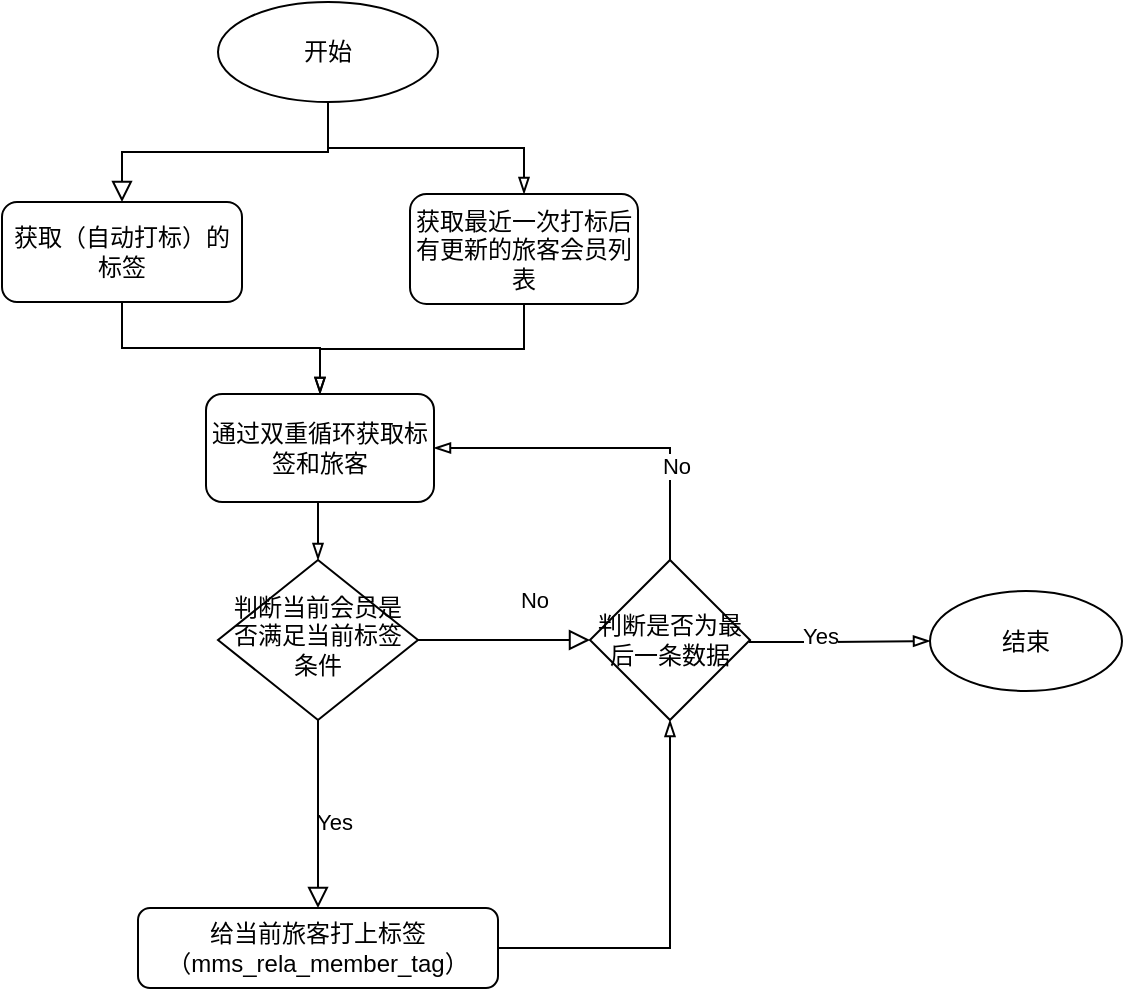 <mxfile version="20.2.3" type="github">
  <diagram id="C5RBs43oDa-KdzZeNtuy" name="Page-1">
    <mxGraphModel dx="1199" dy="563" grid="1" gridSize="10" guides="1" tooltips="1" connect="1" arrows="0" fold="1" page="1" pageScale="1" pageWidth="827" pageHeight="1169" math="0" shadow="0">
      <root>
        <mxCell id="WIyWlLk6GJQsqaUBKTNV-0" />
        <mxCell id="WIyWlLk6GJQsqaUBKTNV-1" parent="WIyWlLk6GJQsqaUBKTNV-0" />
        <mxCell id="VjKLm-RXF8eHCHOujyoP-23" style="edgeStyle=orthogonalEdgeStyle;rounded=0;orthogonalLoop=1;jettySize=auto;html=1;exitX=0.5;exitY=1;exitDx=0;exitDy=0;entryX=0.5;entryY=0;entryDx=0;entryDy=0;endArrow=blockThin;endFill=0;strokeColor=default;strokeWidth=1;" edge="1" parent="WIyWlLk6GJQsqaUBKTNV-1" source="WIyWlLk6GJQsqaUBKTNV-3" target="VjKLm-RXF8eHCHOujyoP-15">
          <mxGeometry relative="1" as="geometry" />
        </mxCell>
        <mxCell id="WIyWlLk6GJQsqaUBKTNV-3" value="获取（自动打标）的标签" style="rounded=1;whiteSpace=wrap;html=1;fontSize=12;glass=0;strokeWidth=1;shadow=0;" parent="WIyWlLk6GJQsqaUBKTNV-1" vertex="1">
          <mxGeometry x="56" y="110" width="120" height="50" as="geometry" />
        </mxCell>
        <mxCell id="WIyWlLk6GJQsqaUBKTNV-5" value="Yes" style="edgeStyle=orthogonalEdgeStyle;rounded=0;html=1;jettySize=auto;orthogonalLoop=1;fontSize=11;endArrow=block;endFill=0;endSize=8;strokeWidth=1;shadow=0;labelBackgroundColor=none;exitX=0.5;exitY=1;exitDx=0;exitDy=0;" parent="WIyWlLk6GJQsqaUBKTNV-1" source="VjKLm-RXF8eHCHOujyoP-13" target="WIyWlLk6GJQsqaUBKTNV-7" edge="1">
          <mxGeometry x="0.085" y="8" relative="1" as="geometry">
            <mxPoint as="offset" />
            <mxPoint x="262" y="329" as="sourcePoint" />
          </mxGeometry>
        </mxCell>
        <mxCell id="VjKLm-RXF8eHCHOujyoP-32" style="edgeStyle=orthogonalEdgeStyle;rounded=0;orthogonalLoop=1;jettySize=auto;html=1;exitX=1;exitY=0.5;exitDx=0;exitDy=0;endArrow=blockThin;endFill=0;strokeColor=default;strokeWidth=1;" edge="1" parent="WIyWlLk6GJQsqaUBKTNV-1" source="WIyWlLk6GJQsqaUBKTNV-7" target="VjKLm-RXF8eHCHOujyoP-29">
          <mxGeometry relative="1" as="geometry">
            <mxPoint x="390" y="370" as="targetPoint" />
          </mxGeometry>
        </mxCell>
        <mxCell id="WIyWlLk6GJQsqaUBKTNV-7" value="给当前旅客打上标签（mms_rela_member_tag&lt;span style=&quot;color: rgba(0, 0, 0, 0); font-family: monospace; font-size: 0px; text-align: start;&quot;&gt;%3CmxGraphModel%3E%3Croot%3E%3CmxCell%20id%3D%220%22%2F%3E%3CmxCell%20id%3D%221%22%20parent%3D%220%22%2F%3E%3CmxCell%20id%3D%222%22%20value%3D%22Bulb%26lt%3Bbr%26gt%3Bburned%20out%3F%22%20style%3D%22rhombus%3BwhiteSpace%3Dwrap%3Bhtml%3D1%3Bshadow%3D0%3BfontFamily%3DHelvetica%3BfontSize%3D12%3Balign%3Dcenter%3BstrokeWidth%3D1%3Bspacing%3D6%3BspacingTop%3D-4%3B%22%20vertex%3D%221%22%20parent%3D%221%22%3E%3CmxGeometry%20x%3D%22172%22%20y%3D%22420%22%20width%3D%22100%22%20height%3D%2280%22%20as%3D%22geometry%22%2F%3E%3C%2FmxCell%3E%3C%2Froot%3E%3C%2FmxGraphModel&lt;/span&gt;）" style="rounded=1;whiteSpace=wrap;html=1;fontSize=12;glass=0;strokeWidth=1;shadow=0;" parent="WIyWlLk6GJQsqaUBKTNV-1" vertex="1">
          <mxGeometry x="124" y="463" width="180" height="40" as="geometry" />
        </mxCell>
        <mxCell id="WIyWlLk6GJQsqaUBKTNV-8" value="No" style="rounded=0;html=1;jettySize=auto;orthogonalLoop=1;fontSize=11;endArrow=block;endFill=0;endSize=8;strokeWidth=1;shadow=0;labelBackgroundColor=none;edgeStyle=orthogonalEdgeStyle;exitX=1;exitY=0.5;exitDx=0;exitDy=0;" parent="WIyWlLk6GJQsqaUBKTNV-1" source="VjKLm-RXF8eHCHOujyoP-13" target="VjKLm-RXF8eHCHOujyoP-29" edge="1">
          <mxGeometry x="0.333" y="20" relative="1" as="geometry">
            <mxPoint as="offset" />
            <mxPoint x="214" y="500" as="sourcePoint" />
            <mxPoint x="350" y="329.5" as="targetPoint" />
          </mxGeometry>
        </mxCell>
        <mxCell id="VjKLm-RXF8eHCHOujyoP-22" style="edgeStyle=orthogonalEdgeStyle;rounded=0;orthogonalLoop=1;jettySize=auto;html=1;exitX=0.5;exitY=1;exitDx=0;exitDy=0;entryX=0.5;entryY=0;entryDx=0;entryDy=0;endArrow=blockThin;endFill=0;strokeColor=default;strokeWidth=1;" edge="1" parent="WIyWlLk6GJQsqaUBKTNV-1" source="VjKLm-RXF8eHCHOujyoP-0" target="VjKLm-RXF8eHCHOujyoP-21">
          <mxGeometry relative="1" as="geometry" />
        </mxCell>
        <mxCell id="VjKLm-RXF8eHCHOujyoP-0" value="开始" style="ellipse;whiteSpace=wrap;html=1;" vertex="1" parent="WIyWlLk6GJQsqaUBKTNV-1">
          <mxGeometry x="164" y="10" width="110" height="50" as="geometry" />
        </mxCell>
        <mxCell id="VjKLm-RXF8eHCHOujyoP-4" value="" style="rounded=0;html=1;jettySize=auto;orthogonalLoop=1;fontSize=11;endArrow=block;endFill=0;endSize=8;strokeWidth=1;shadow=0;labelBackgroundColor=none;edgeStyle=orthogonalEdgeStyle;" edge="1" parent="WIyWlLk6GJQsqaUBKTNV-1" source="VjKLm-RXF8eHCHOujyoP-0" target="WIyWlLk6GJQsqaUBKTNV-3">
          <mxGeometry relative="1" as="geometry">
            <mxPoint x="143" y="62" as="sourcePoint" />
            <mxPoint x="144" y="100" as="targetPoint" />
            <Array as="points" />
          </mxGeometry>
        </mxCell>
        <mxCell id="VjKLm-RXF8eHCHOujyoP-13" value="判断当前会员是否满足当前标签条件" style="rhombus;whiteSpace=wrap;html=1;shadow=0;fontFamily=Helvetica;fontSize=12;align=center;strokeWidth=1;spacing=6;spacingTop=-4;" vertex="1" parent="WIyWlLk6GJQsqaUBKTNV-1">
          <mxGeometry x="164" y="289" width="100" height="80" as="geometry" />
        </mxCell>
        <mxCell id="VjKLm-RXF8eHCHOujyoP-27" style="edgeStyle=orthogonalEdgeStyle;rounded=0;orthogonalLoop=1;jettySize=auto;html=1;exitX=0.5;exitY=1;exitDx=0;exitDy=0;entryX=0.5;entryY=0;entryDx=0;entryDy=0;endArrow=blockThin;endFill=0;strokeColor=default;strokeWidth=1;" edge="1" parent="WIyWlLk6GJQsqaUBKTNV-1" source="VjKLm-RXF8eHCHOujyoP-15" target="VjKLm-RXF8eHCHOujyoP-13">
          <mxGeometry relative="1" as="geometry" />
        </mxCell>
        <mxCell id="VjKLm-RXF8eHCHOujyoP-15" value="通过双重循环获取标签和旅客" style="rounded=1;whiteSpace=wrap;html=1;gradientColor=none;" vertex="1" parent="WIyWlLk6GJQsqaUBKTNV-1">
          <mxGeometry x="158" y="206" width="114" height="54" as="geometry" />
        </mxCell>
        <mxCell id="VjKLm-RXF8eHCHOujyoP-26" style="edgeStyle=orthogonalEdgeStyle;rounded=0;orthogonalLoop=1;jettySize=auto;html=1;exitX=0.5;exitY=1;exitDx=0;exitDy=0;entryX=0.5;entryY=0;entryDx=0;entryDy=0;endArrow=blockThin;endFill=0;strokeColor=default;strokeWidth=1;" edge="1" parent="WIyWlLk6GJQsqaUBKTNV-1" source="VjKLm-RXF8eHCHOujyoP-21" target="VjKLm-RXF8eHCHOujyoP-15">
          <mxGeometry relative="1" as="geometry" />
        </mxCell>
        <mxCell id="VjKLm-RXF8eHCHOujyoP-21" value="获取最近一次打标后有更新的旅客会员列表" style="rounded=1;whiteSpace=wrap;html=1;gradientColor=none;" vertex="1" parent="WIyWlLk6GJQsqaUBKTNV-1">
          <mxGeometry x="260" y="106" width="114" height="55" as="geometry" />
        </mxCell>
        <mxCell id="VjKLm-RXF8eHCHOujyoP-33" style="edgeStyle=orthogonalEdgeStyle;rounded=0;orthogonalLoop=1;jettySize=auto;html=1;exitX=1;exitY=0.5;exitDx=0;exitDy=0;entryX=0;entryY=0.5;entryDx=0;entryDy=0;endArrow=blockThin;endFill=0;strokeColor=default;strokeWidth=1;" edge="1" parent="WIyWlLk6GJQsqaUBKTNV-1" source="VjKLm-RXF8eHCHOujyoP-29" target="VjKLm-RXF8eHCHOujyoP-31">
          <mxGeometry relative="1" as="geometry">
            <Array as="points">
              <mxPoint x="470" y="330" />
              <mxPoint x="470" y="330" />
            </Array>
          </mxGeometry>
        </mxCell>
        <mxCell id="VjKLm-RXF8eHCHOujyoP-34" value="Yes" style="edgeLabel;html=1;align=center;verticalAlign=middle;resizable=0;points=[];" vertex="1" connectable="0" parent="VjKLm-RXF8eHCHOujyoP-33">
          <mxGeometry x="-0.209" y="3" relative="1" as="geometry">
            <mxPoint as="offset" />
          </mxGeometry>
        </mxCell>
        <mxCell id="VjKLm-RXF8eHCHOujyoP-35" style="edgeStyle=orthogonalEdgeStyle;rounded=0;orthogonalLoop=1;jettySize=auto;html=1;exitX=0.5;exitY=0;exitDx=0;exitDy=0;entryX=1;entryY=0.5;entryDx=0;entryDy=0;endArrow=blockThin;endFill=0;strokeColor=default;strokeWidth=1;" edge="1" parent="WIyWlLk6GJQsqaUBKTNV-1" source="VjKLm-RXF8eHCHOujyoP-29" target="VjKLm-RXF8eHCHOujyoP-15">
          <mxGeometry relative="1" as="geometry" />
        </mxCell>
        <mxCell id="VjKLm-RXF8eHCHOujyoP-36" value="No" style="edgeLabel;html=1;align=center;verticalAlign=middle;resizable=0;points=[];" vertex="1" connectable="0" parent="VjKLm-RXF8eHCHOujyoP-35">
          <mxGeometry x="-0.46" y="-3" relative="1" as="geometry">
            <mxPoint as="offset" />
          </mxGeometry>
        </mxCell>
        <mxCell id="VjKLm-RXF8eHCHOujyoP-29" value="判断是否为最后一条数据" style="rhombus;whiteSpace=wrap;html=1;gradientColor=none;" vertex="1" parent="WIyWlLk6GJQsqaUBKTNV-1">
          <mxGeometry x="350" y="289" width="80" height="80" as="geometry" />
        </mxCell>
        <mxCell id="VjKLm-RXF8eHCHOujyoP-31" value="结束" style="ellipse;whiteSpace=wrap;html=1;gradientColor=none;" vertex="1" parent="WIyWlLk6GJQsqaUBKTNV-1">
          <mxGeometry x="520" y="304.5" width="96" height="50" as="geometry" />
        </mxCell>
      </root>
    </mxGraphModel>
  </diagram>
</mxfile>
